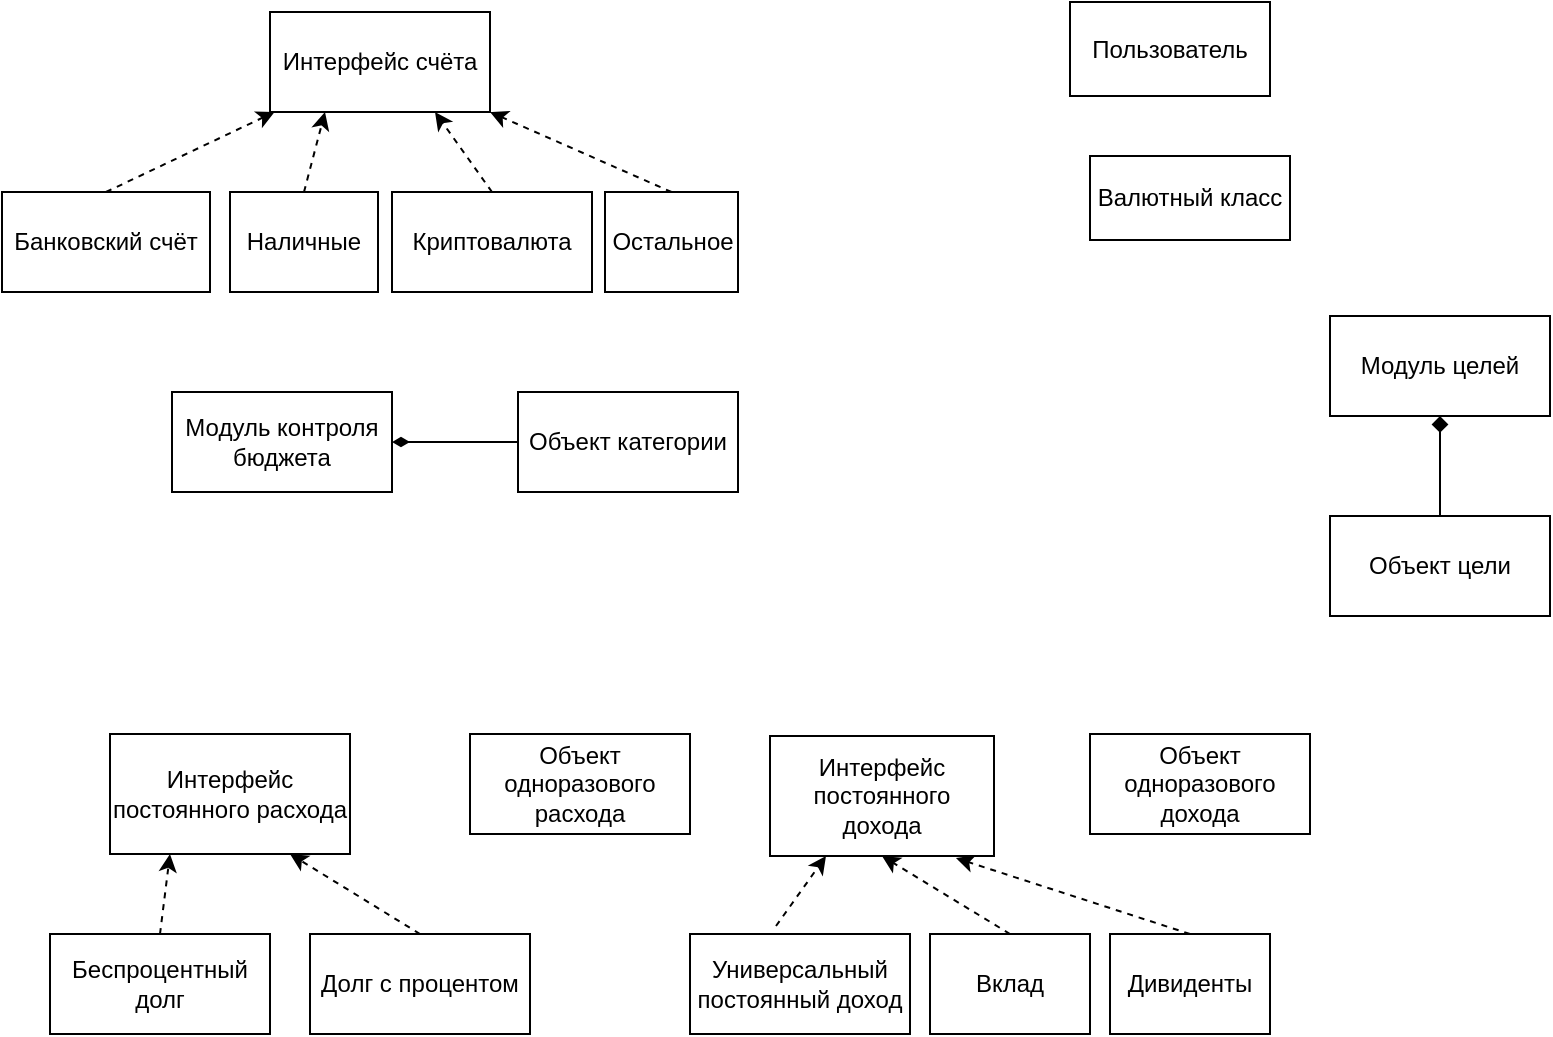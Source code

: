 <mxfile version="21.1.2" type="github">
  <diagram name="Страница 1" id="ZP4QO46VL0Z94R9wZLWI">
    <mxGraphModel dx="1272" dy="803" grid="1" gridSize="10" guides="1" tooltips="1" connect="1" arrows="1" fold="1" page="1" pageScale="1" pageWidth="827" pageHeight="1169" math="0" shadow="0">
      <root>
        <mxCell id="0" />
        <mxCell id="1" parent="0" />
        <mxCell id="8d3mzSMaxlzWqDahnA18-6" value="Модуль целей" style="html=1;whiteSpace=wrap;" parent="1" vertex="1">
          <mxGeometry x="670" y="230" width="110" height="50" as="geometry" />
        </mxCell>
        <mxCell id="8d3mzSMaxlzWqDahnA18-9" style="edgeStyle=orthogonalEdgeStyle;rounded=0;orthogonalLoop=1;jettySize=auto;html=1;exitX=0.5;exitY=0;exitDx=0;exitDy=0;entryX=0.5;entryY=1;entryDx=0;entryDy=0;endArrow=diamond;endFill=1;" parent="1" source="8d3mzSMaxlzWqDahnA18-8" target="8d3mzSMaxlzWqDahnA18-6" edge="1">
          <mxGeometry relative="1" as="geometry" />
        </mxCell>
        <mxCell id="8d3mzSMaxlzWqDahnA18-8" value="Объект цели" style="html=1;whiteSpace=wrap;" parent="1" vertex="1">
          <mxGeometry x="670" y="330" width="110" height="50" as="geometry" />
        </mxCell>
        <mxCell id="8d3mzSMaxlzWqDahnA18-10" value="Модуль контроля бюджета" style="html=1;whiteSpace=wrap;" parent="1" vertex="1">
          <mxGeometry x="91" y="268" width="110" height="50" as="geometry" />
        </mxCell>
        <mxCell id="8d3mzSMaxlzWqDahnA18-11" value="Интерфейс постоянного расхода" style="html=1;whiteSpace=wrap;" parent="1" vertex="1">
          <mxGeometry x="60" y="439" width="120" height="60" as="geometry" />
        </mxCell>
        <mxCell id="8d3mzSMaxlzWqDahnA18-13" style="rounded=0;orthogonalLoop=1;jettySize=auto;html=1;exitX=0.5;exitY=0;exitDx=0;exitDy=0;strokeColor=default;dashed=1;entryX=0.25;entryY=1;entryDx=0;entryDy=0;" parent="1" source="8d3mzSMaxlzWqDahnA18-12" target="8d3mzSMaxlzWqDahnA18-11" edge="1">
          <mxGeometry relative="1" as="geometry" />
        </mxCell>
        <mxCell id="8d3mzSMaxlzWqDahnA18-12" value="Беспроцентный долг" style="html=1;whiteSpace=wrap;" parent="1" vertex="1">
          <mxGeometry x="30" y="539" width="110" height="50" as="geometry" />
        </mxCell>
        <mxCell id="8d3mzSMaxlzWqDahnA18-15" style="rounded=0;orthogonalLoop=1;jettySize=auto;html=1;exitX=0.5;exitY=0;exitDx=0;exitDy=0;entryX=0.75;entryY=1;entryDx=0;entryDy=0;dashed=1;" parent="1" source="8d3mzSMaxlzWqDahnA18-14" target="8d3mzSMaxlzWqDahnA18-11" edge="1">
          <mxGeometry relative="1" as="geometry" />
        </mxCell>
        <mxCell id="8d3mzSMaxlzWqDahnA18-14" value="Долг с процентом" style="html=1;whiteSpace=wrap;" parent="1" vertex="1">
          <mxGeometry x="160" y="539" width="110" height="50" as="geometry" />
        </mxCell>
        <mxCell id="8d3mzSMaxlzWqDahnA18-16" value="Объект одноразового расхода" style="html=1;whiteSpace=wrap;" parent="1" vertex="1">
          <mxGeometry x="240" y="439" width="110" height="50" as="geometry" />
        </mxCell>
        <mxCell id="8d3mzSMaxlzWqDahnA18-17" value="Интерфейс счёта" style="html=1;whiteSpace=wrap;" parent="1" vertex="1">
          <mxGeometry x="140" y="78" width="110" height="50" as="geometry" />
        </mxCell>
        <mxCell id="8d3mzSMaxlzWqDahnA18-22" style="rounded=0;orthogonalLoop=1;jettySize=auto;html=1;exitX=0.5;exitY=0;exitDx=0;exitDy=0;dashed=1;" parent="1" source="8d3mzSMaxlzWqDahnA18-18" target="8d3mzSMaxlzWqDahnA18-17" edge="1">
          <mxGeometry relative="1" as="geometry" />
        </mxCell>
        <mxCell id="8d3mzSMaxlzWqDahnA18-18" value="Банковский счёт" style="html=1;whiteSpace=wrap;" parent="1" vertex="1">
          <mxGeometry x="6" y="168" width="104" height="50" as="geometry" />
        </mxCell>
        <mxCell id="8d3mzSMaxlzWqDahnA18-23" style="rounded=0;orthogonalLoop=1;jettySize=auto;html=1;exitX=0.5;exitY=0;exitDx=0;exitDy=0;entryX=0.25;entryY=1;entryDx=0;entryDy=0;dashed=1;" parent="1" source="8d3mzSMaxlzWqDahnA18-19" target="8d3mzSMaxlzWqDahnA18-17" edge="1">
          <mxGeometry relative="1" as="geometry" />
        </mxCell>
        <mxCell id="8d3mzSMaxlzWqDahnA18-19" value="Наличные" style="html=1;whiteSpace=wrap;" parent="1" vertex="1">
          <mxGeometry x="120" y="168" width="74" height="50" as="geometry" />
        </mxCell>
        <mxCell id="8d3mzSMaxlzWqDahnA18-25" style="rounded=0;orthogonalLoop=1;jettySize=auto;html=1;exitX=0.5;exitY=0;exitDx=0;exitDy=0;entryX=0.75;entryY=1;entryDx=0;entryDy=0;dashed=1;" parent="1" source="8d3mzSMaxlzWqDahnA18-20" target="8d3mzSMaxlzWqDahnA18-17" edge="1">
          <mxGeometry relative="1" as="geometry" />
        </mxCell>
        <mxCell id="8d3mzSMaxlzWqDahnA18-20" value="Криптовалюта" style="html=1;whiteSpace=wrap;" parent="1" vertex="1">
          <mxGeometry x="201" y="168" width="100" height="50" as="geometry" />
        </mxCell>
        <mxCell id="8d3mzSMaxlzWqDahnA18-24" style="rounded=0;orthogonalLoop=1;jettySize=auto;html=1;exitX=0.5;exitY=0;exitDx=0;exitDy=0;entryX=1;entryY=1;entryDx=0;entryDy=0;dashed=1;" parent="1" source="8d3mzSMaxlzWqDahnA18-21" target="8d3mzSMaxlzWqDahnA18-17" edge="1">
          <mxGeometry relative="1" as="geometry" />
        </mxCell>
        <mxCell id="8d3mzSMaxlzWqDahnA18-21" value="Остальное" style="html=1;whiteSpace=wrap;" parent="1" vertex="1">
          <mxGeometry x="307.5" y="168" width="66.5" height="50" as="geometry" />
        </mxCell>
        <mxCell id="lyk_XS_WcnhYMRPYFa0G-11" style="edgeStyle=orthogonalEdgeStyle;rounded=0;orthogonalLoop=1;jettySize=auto;html=1;exitX=0;exitY=0.5;exitDx=0;exitDy=0;entryX=1;entryY=0.5;entryDx=0;entryDy=0;endArrow=diamondThin;endFill=1;" edge="1" parent="1" source="8d3mzSMaxlzWqDahnA18-26" target="8d3mzSMaxlzWqDahnA18-10">
          <mxGeometry relative="1" as="geometry" />
        </mxCell>
        <mxCell id="8d3mzSMaxlzWqDahnA18-26" value="Объект категории" style="html=1;whiteSpace=wrap;" parent="1" vertex="1">
          <mxGeometry x="264" y="268" width="110" height="50" as="geometry" />
        </mxCell>
        <mxCell id="lyk_XS_WcnhYMRPYFa0G-1" value="Пользователь" style="rounded=0;whiteSpace=wrap;html=1;" vertex="1" parent="1">
          <mxGeometry x="540" y="73" width="100" height="47" as="geometry" />
        </mxCell>
        <mxCell id="lyk_XS_WcnhYMRPYFa0G-2" value="Интерфейс постоянного дохода" style="rounded=0;whiteSpace=wrap;html=1;" vertex="1" parent="1">
          <mxGeometry x="390" y="440" width="112" height="60" as="geometry" />
        </mxCell>
        <mxCell id="lyk_XS_WcnhYMRPYFa0G-3" value="Объект одноразового дохода" style="html=1;whiteSpace=wrap;" vertex="1" parent="1">
          <mxGeometry x="550" y="439" width="110" height="50" as="geometry" />
        </mxCell>
        <mxCell id="lyk_XS_WcnhYMRPYFa0G-8" style="rounded=0;orthogonalLoop=1;jettySize=auto;html=1;exitX=0.391;exitY=-0.08;exitDx=0;exitDy=0;dashed=1;exitPerimeter=0;entryX=0.25;entryY=1;entryDx=0;entryDy=0;" edge="1" parent="1" source="lyk_XS_WcnhYMRPYFa0G-4" target="lyk_XS_WcnhYMRPYFa0G-2">
          <mxGeometry relative="1" as="geometry">
            <mxPoint x="432" y="502" as="targetPoint" />
          </mxGeometry>
        </mxCell>
        <mxCell id="lyk_XS_WcnhYMRPYFa0G-4" value="Универсальный постоянный доход" style="html=1;whiteSpace=wrap;" vertex="1" parent="1">
          <mxGeometry x="350" y="539" width="110" height="50" as="geometry" />
        </mxCell>
        <mxCell id="lyk_XS_WcnhYMRPYFa0G-9" style="rounded=0;orthogonalLoop=1;jettySize=auto;html=1;exitX=0.5;exitY=0;exitDx=0;exitDy=0;entryX=0.5;entryY=1;entryDx=0;entryDy=0;dashed=1;" edge="1" parent="1" source="lyk_XS_WcnhYMRPYFa0G-5" target="lyk_XS_WcnhYMRPYFa0G-2">
          <mxGeometry relative="1" as="geometry" />
        </mxCell>
        <mxCell id="lyk_XS_WcnhYMRPYFa0G-5" value="Вклад" style="html=1;whiteSpace=wrap;" vertex="1" parent="1">
          <mxGeometry x="470" y="539" width="80" height="50" as="geometry" />
        </mxCell>
        <mxCell id="lyk_XS_WcnhYMRPYFa0G-10" style="rounded=0;orthogonalLoop=1;jettySize=auto;html=1;exitX=0.5;exitY=0;exitDx=0;exitDy=0;entryX=0.83;entryY=1.017;entryDx=0;entryDy=0;entryPerimeter=0;dashed=1;" edge="1" parent="1" source="lyk_XS_WcnhYMRPYFa0G-7" target="lyk_XS_WcnhYMRPYFa0G-2">
          <mxGeometry relative="1" as="geometry" />
        </mxCell>
        <mxCell id="lyk_XS_WcnhYMRPYFa0G-7" value="Дивиденты" style="html=1;whiteSpace=wrap;" vertex="1" parent="1">
          <mxGeometry x="560" y="539" width="80" height="50" as="geometry" />
        </mxCell>
        <mxCell id="lyk_XS_WcnhYMRPYFa0G-12" value="Валютный класс" style="rounded=0;whiteSpace=wrap;html=1;" vertex="1" parent="1">
          <mxGeometry x="550" y="150" width="100" height="42" as="geometry" />
        </mxCell>
      </root>
    </mxGraphModel>
  </diagram>
</mxfile>
